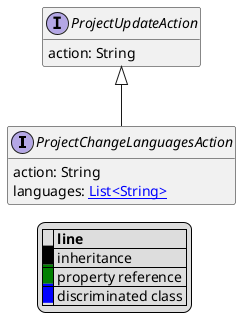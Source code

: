 @startuml

hide empty fields
hide empty methods
legend
|= |= line |
|<back:black>   </back>| inheritance |
|<back:green>   </back>| property reference |
|<back:blue>   </back>| discriminated class |
endlegend
interface ProjectChangeLanguagesAction [[ProjectChangeLanguagesAction.svg]] extends ProjectUpdateAction {
    action: String
    languages: [[String.svg List<String>]]
}
interface ProjectUpdateAction [[ProjectUpdateAction.svg]]  {
    action: String
}





@enduml
